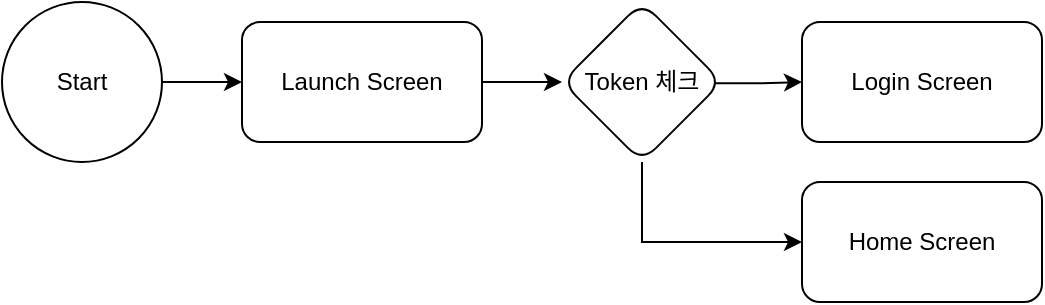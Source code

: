 <mxfile version="20.5.3" type="device"><diagram name="Page-1" id="c7488fd3-1785-93aa-aadb-54a6760d102a"><mxGraphModel dx="331" dy="248" grid="1" gridSize="10" guides="1" tooltips="1" connect="1" arrows="1" fold="1" page="1" pageScale="1" pageWidth="1100" pageHeight="850" background="none" math="0" shadow="0"><root><mxCell id="0"/><mxCell id="1" parent="0"/><mxCell id="L1ShZw7lrOQqecvEdfw_-3" style="edgeStyle=orthogonalEdgeStyle;rounded=0;orthogonalLoop=1;jettySize=auto;html=1;" edge="1" parent="1" source="L1ShZw7lrOQqecvEdfw_-1" target="L1ShZw7lrOQqecvEdfw_-2"><mxGeometry relative="1" as="geometry"/></mxCell><mxCell id="L1ShZw7lrOQqecvEdfw_-1" value="Start" style="ellipse;whiteSpace=wrap;html=1;aspect=fixed;" vertex="1" parent="1"><mxGeometry x="40" y="80" width="80" height="80" as="geometry"/></mxCell><mxCell id="L1ShZw7lrOQqecvEdfw_-5" style="edgeStyle=orthogonalEdgeStyle;rounded=0;orthogonalLoop=1;jettySize=auto;html=1;" edge="1" parent="1" source="L1ShZw7lrOQqecvEdfw_-2" target="L1ShZw7lrOQqecvEdfw_-10"><mxGeometry relative="1" as="geometry"/></mxCell><mxCell id="L1ShZw7lrOQqecvEdfw_-2" value="Launch Screen" style="rounded=1;whiteSpace=wrap;html=1;" vertex="1" parent="1"><mxGeometry x="160" y="90" width="120" height="60" as="geometry"/></mxCell><mxCell id="L1ShZw7lrOQqecvEdfw_-7" style="edgeStyle=orthogonalEdgeStyle;rounded=0;orthogonalLoop=1;jettySize=auto;html=1;exitX=0.955;exitY=0.508;exitDx=0;exitDy=0;exitPerimeter=0;" edge="1" parent="1" source="L1ShZw7lrOQqecvEdfw_-10" target="L1ShZw7lrOQqecvEdfw_-6"><mxGeometry relative="1" as="geometry"/></mxCell><mxCell id="L1ShZw7lrOQqecvEdfw_-6" value="Login Screen" style="rounded=1;whiteSpace=wrap;html=1;" vertex="1" parent="1"><mxGeometry x="440" y="90" width="120" height="60" as="geometry"/></mxCell><mxCell id="L1ShZw7lrOQqecvEdfw_-8" value="Home Screen" style="rounded=1;whiteSpace=wrap;html=1;" vertex="1" parent="1"><mxGeometry x="440" y="170" width="120" height="60" as="geometry"/></mxCell><mxCell id="L1ShZw7lrOQqecvEdfw_-11" style="edgeStyle=orthogonalEdgeStyle;rounded=0;orthogonalLoop=1;jettySize=auto;html=1;" edge="1" parent="1" source="L1ShZw7lrOQqecvEdfw_-10" target="L1ShZw7lrOQqecvEdfw_-8"><mxGeometry relative="1" as="geometry"><Array as="points"><mxPoint x="360" y="200"/></Array></mxGeometry></mxCell><mxCell id="L1ShZw7lrOQqecvEdfw_-10" value="Token 체크" style="rhombus;whiteSpace=wrap;html=1;rounded=1;" vertex="1" parent="1"><mxGeometry x="320" y="80" width="80" height="80" as="geometry"/></mxCell></root></mxGraphModel></diagram></mxfile>